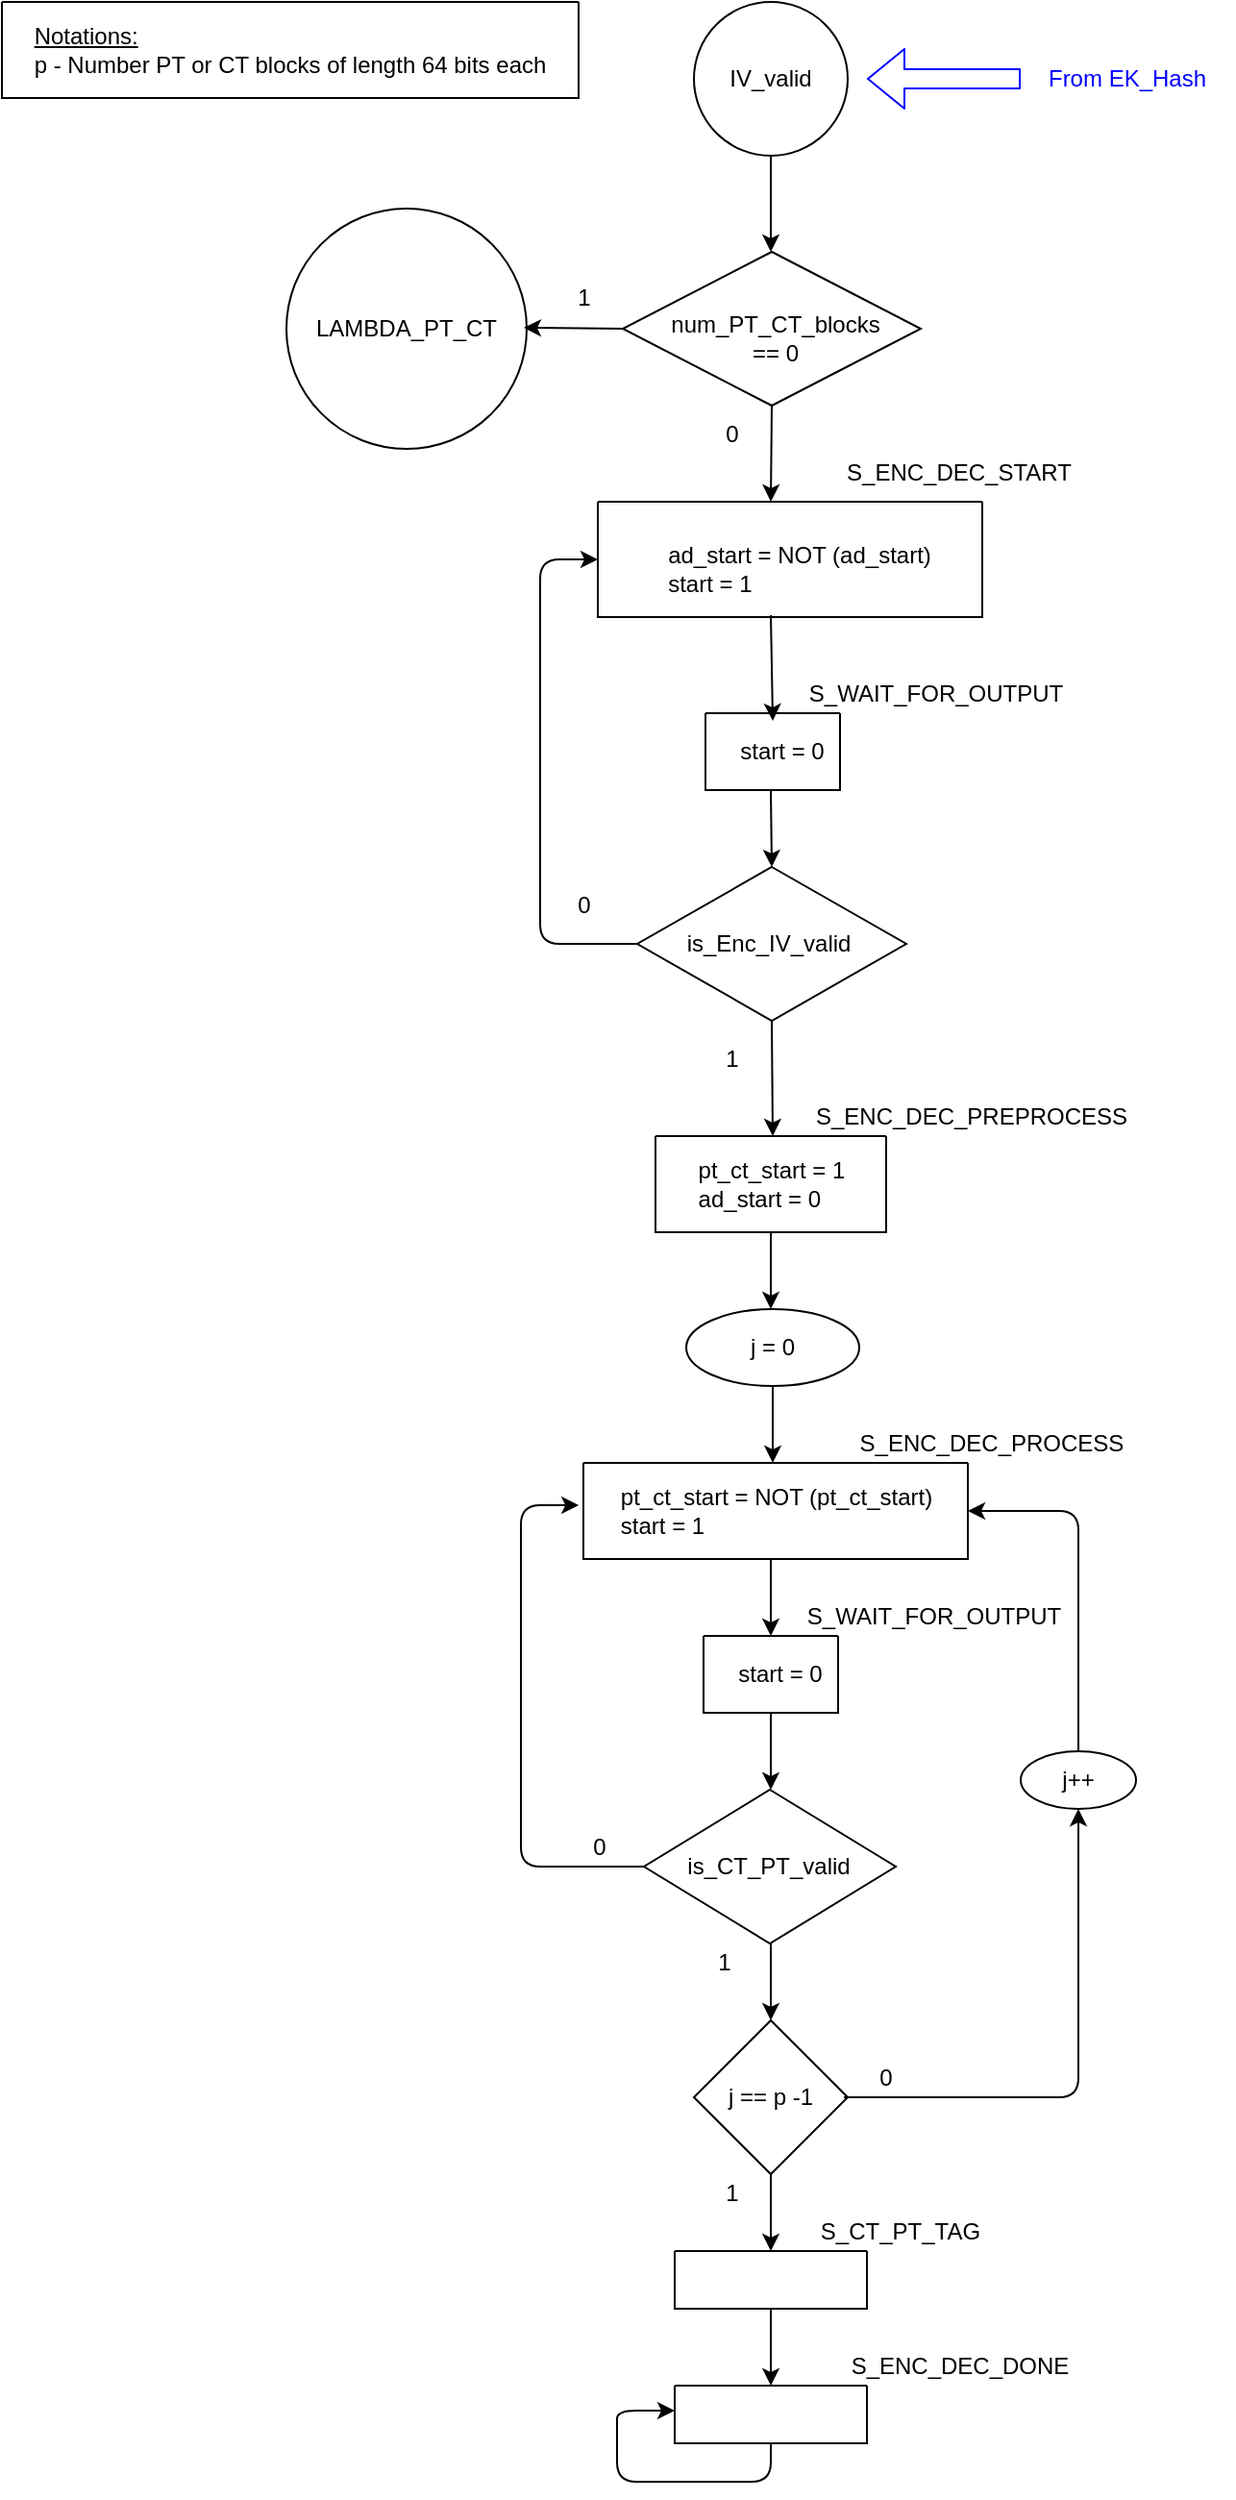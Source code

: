 <mxfile version="15.1.3" type="device"><diagram id="l8EKMiowSbw66SjFgnyL" name="Page-1"><mxGraphModel dx="852" dy="494" grid="1" gridSize="10" guides="1" tooltips="1" connect="1" arrows="1" fold="1" page="1" pageScale="1" pageWidth="850" pageHeight="1100" math="0" shadow="0"><root><mxCell id="0"/><mxCell id="1" parent="0"/><mxCell id="l_w2_WHH78OWvQQ4JVV6-2" value="" style="swimlane;startSize=0;strokeColor=#000000;fillColor=none;" vertex="1" parent="1"><mxGeometry x="40" y="50" width="300" height="50" as="geometry"/></mxCell><mxCell id="l_w2_WHH78OWvQQ4JVV6-1" value="&lt;div style=&quot;text-align: justify&quot;&gt;&lt;u&gt;Notations:&lt;/u&gt;&lt;/div&gt;&lt;div style=&quot;text-align: justify&quot;&gt;&lt;span&gt;p - Number PT or CT blocks of length 64 bits each&lt;/span&gt;&lt;br&gt;&lt;/div&gt;" style="text;html=1;fillColor=none;align=center;verticalAlign=middle;whiteSpace=wrap;rounded=0;" vertex="1" parent="l_w2_WHH78OWvQQ4JVV6-2"><mxGeometry x="10" width="280" height="50" as="geometry"/></mxCell><mxCell id="l_w2_WHH78OWvQQ4JVV6-3" value="" style="ellipse;whiteSpace=wrap;html=1;aspect=fixed;fontColor=#000000;strokeColor=#000000;fillColor=none;" vertex="1" parent="1"><mxGeometry x="400" y="50" width="80" height="80" as="geometry"/></mxCell><mxCell id="l_w2_WHH78OWvQQ4JVV6-4" value="IV_valid" style="text;html=1;strokeColor=none;fillColor=none;align=center;verticalAlign=middle;whiteSpace=wrap;rounded=0;fontColor=#000000;" vertex="1" parent="1"><mxGeometry x="420" y="80" width="40" height="20" as="geometry"/></mxCell><mxCell id="l_w2_WHH78OWvQQ4JVV6-5" value="" style="endArrow=classic;html=1;exitX=0.5;exitY=1;exitDx=0;exitDy=0;" edge="1" parent="1" source="l_w2_WHH78OWvQQ4JVV6-3"><mxGeometry width="50" height="50" relative="1" as="geometry"><mxPoint x="400" y="190" as="sourcePoint"/><mxPoint x="440" y="180" as="targetPoint"/></mxGeometry></mxCell><mxCell id="l_w2_WHH78OWvQQ4JVV6-6" value="" style="rhombus;whiteSpace=wrap;html=1;fillColor=none;" vertex="1" parent="1"><mxGeometry x="363" y="180" width="155" height="80" as="geometry"/></mxCell><mxCell id="l_w2_WHH78OWvQQ4JVV6-7" value="num_PT_CT_blocks == 0" style="text;html=1;strokeColor=none;fillColor=none;align=center;verticalAlign=middle;whiteSpace=wrap;rounded=0;" vertex="1" parent="1"><mxGeometry x="405" y="215" width="75" height="20" as="geometry"/></mxCell><mxCell id="l_w2_WHH78OWvQQ4JVV6-8" value="" style="endArrow=classic;html=1;entryX=1;entryY=0.5;entryDx=0;entryDy=0;" edge="1" parent="1"><mxGeometry width="50" height="50" relative="1" as="geometry"><mxPoint x="364" y="220" as="sourcePoint"/><mxPoint x="311.5" y="219.5" as="targetPoint"/></mxGeometry></mxCell><mxCell id="l_w2_WHH78OWvQQ4JVV6-9" value="1" style="text;html=1;strokeColor=none;fillColor=none;align=center;verticalAlign=middle;whiteSpace=wrap;rounded=0;" vertex="1" parent="1"><mxGeometry x="323" y="194" width="40" height="20" as="geometry"/></mxCell><mxCell id="l_w2_WHH78OWvQQ4JVV6-10" value="LAMBDA_PT_CT" style="text;html=1;strokeColor=none;fillColor=none;align=center;verticalAlign=middle;whiteSpace=wrap;rounded=0;" vertex="1" parent="1"><mxGeometry x="199" y="210" width="103" height="20" as="geometry"/></mxCell><mxCell id="l_w2_WHH78OWvQQ4JVV6-11" value="" style="ellipse;whiteSpace=wrap;html=1;aspect=fixed;fontColor=#000000;strokeColor=#000000;fillColor=none;" vertex="1" parent="1"><mxGeometry x="188" y="157.5" width="125" height="125" as="geometry"/></mxCell><mxCell id="l_w2_WHH78OWvQQ4JVV6-12" value="" style="endArrow=classic;html=1;exitX=0.5;exitY=1;exitDx=0;exitDy=0;" edge="1" parent="1" source="l_w2_WHH78OWvQQ4JVV6-6"><mxGeometry width="50" height="50" relative="1" as="geometry"><mxPoint x="400" y="420" as="sourcePoint"/><mxPoint x="440" y="310" as="targetPoint"/></mxGeometry></mxCell><mxCell id="l_w2_WHH78OWvQQ4JVV6-13" value="0" style="text;html=1;strokeColor=none;fillColor=none;align=center;verticalAlign=middle;whiteSpace=wrap;rounded=0;" vertex="1" parent="1"><mxGeometry x="400" y="265" width="40" height="20" as="geometry"/></mxCell><mxCell id="l_w2_WHH78OWvQQ4JVV6-14" value="" style="swimlane;startSize=0;" vertex="1" parent="1"><mxGeometry x="350" y="310" width="200" height="60" as="geometry"/></mxCell><mxCell id="l_w2_WHH78OWvQQ4JVV6-15" value="S_ENC_DEC_START" style="text;html=1;strokeColor=none;fillColor=none;align=center;verticalAlign=middle;whiteSpace=wrap;rounded=0;" vertex="1" parent="1"><mxGeometry x="518" y="285" width="40" height="20" as="geometry"/></mxCell><mxCell id="l_w2_WHH78OWvQQ4JVV6-17" value="&lt;div style=&quot;text-align: justify&quot;&gt;&lt;span&gt;ad_start = NOT (ad_start)&lt;/span&gt;&lt;/div&gt;&lt;div style=&quot;text-align: justify&quot;&gt;&lt;span&gt;start = 1&lt;/span&gt;&lt;/div&gt;" style="text;html=1;strokeColor=none;fillColor=none;align=center;verticalAlign=middle;whiteSpace=wrap;rounded=0;" vertex="1" parent="1"><mxGeometry x="380" y="330" width="150" height="30" as="geometry"/></mxCell><mxCell id="l_w2_WHH78OWvQQ4JVV6-18" value="" style="swimlane;startSize=0;fillColor=none;" vertex="1" parent="1"><mxGeometry x="406" y="420" width="70" height="40" as="geometry"/></mxCell><mxCell id="l_w2_WHH78OWvQQ4JVV6-19" value="start = 0" style="text;html=1;strokeColor=none;fillColor=none;align=center;verticalAlign=middle;whiteSpace=wrap;rounded=0;" vertex="1" parent="l_w2_WHH78OWvQQ4JVV6-18"><mxGeometry x="10" y="10" width="60" height="20" as="geometry"/></mxCell><mxCell id="l_w2_WHH78OWvQQ4JVV6-20" value="S_WAIT_FOR_OUTPUT" style="text;html=1;strokeColor=none;fillColor=none;align=center;verticalAlign=middle;whiteSpace=wrap;rounded=0;" vertex="1" parent="1"><mxGeometry x="506" y="400" width="40" height="20" as="geometry"/></mxCell><mxCell id="l_w2_WHH78OWvQQ4JVV6-21" value="" style="endArrow=classic;html=1;exitX=0.45;exitY=0.983;exitDx=0;exitDy=0;exitPerimeter=0;entryX=0.417;entryY=-0.3;entryDx=0;entryDy=0;entryPerimeter=0;" edge="1" parent="1" source="l_w2_WHH78OWvQQ4JVV6-14" target="l_w2_WHH78OWvQQ4JVV6-19"><mxGeometry width="50" height="50" relative="1" as="geometry"><mxPoint x="410" y="490" as="sourcePoint"/><mxPoint x="438" y="420" as="targetPoint"/></mxGeometry></mxCell><mxCell id="l_w2_WHH78OWvQQ4JVV6-23" value="" style="rhombus;whiteSpace=wrap;html=1;fillColor=none;" vertex="1" parent="1"><mxGeometry x="370.5" y="500" width="140" height="80" as="geometry"/></mxCell><mxCell id="l_w2_WHH78OWvQQ4JVV6-24" value="is_Enc_IV_valid" style="text;html=1;strokeColor=none;fillColor=none;align=center;verticalAlign=middle;whiteSpace=wrap;rounded=0;" vertex="1" parent="1"><mxGeometry x="419" y="530" width="40" height="20" as="geometry"/></mxCell><mxCell id="l_w2_WHH78OWvQQ4JVV6-25" value="" style="endArrow=classic;html=1;entryX=0.5;entryY=0;entryDx=0;entryDy=0;" edge="1" parent="1" target="l_w2_WHH78OWvQQ4JVV6-23"><mxGeometry width="50" height="50" relative="1" as="geometry"><mxPoint x="440" y="460" as="sourcePoint"/><mxPoint x="460" y="440" as="targetPoint"/></mxGeometry></mxCell><mxCell id="l_w2_WHH78OWvQQ4JVV6-26" value="" style="endArrow=classic;html=1;exitX=0;exitY=0.5;exitDx=0;exitDy=0;entryX=0;entryY=0.5;entryDx=0;entryDy=0;" edge="1" parent="1" source="l_w2_WHH78OWvQQ4JVV6-23" target="l_w2_WHH78OWvQQ4JVV6-14"><mxGeometry width="50" height="50" relative="1" as="geometry"><mxPoint x="410" y="490" as="sourcePoint"/><mxPoint x="290" y="540" as="targetPoint"/><Array as="points"><mxPoint x="320" y="540"/><mxPoint x="320" y="340"/></Array></mxGeometry></mxCell><mxCell id="l_w2_WHH78OWvQQ4JVV6-28" value="0" style="text;html=1;strokeColor=none;fillColor=none;align=center;verticalAlign=middle;whiteSpace=wrap;rounded=0;" vertex="1" parent="1"><mxGeometry x="323" y="510" width="40" height="20" as="geometry"/></mxCell><mxCell id="l_w2_WHH78OWvQQ4JVV6-29" value="" style="endArrow=classic;html=1;exitX=0.5;exitY=1;exitDx=0;exitDy=0;" edge="1" parent="1" source="l_w2_WHH78OWvQQ4JVV6-23"><mxGeometry width="50" height="50" relative="1" as="geometry"><mxPoint x="410" y="690" as="sourcePoint"/><mxPoint x="441" y="640" as="targetPoint"/></mxGeometry></mxCell><mxCell id="l_w2_WHH78OWvQQ4JVV6-30" value="1" style="text;html=1;strokeColor=none;fillColor=none;align=center;verticalAlign=middle;whiteSpace=wrap;rounded=0;" vertex="1" parent="1"><mxGeometry x="400" y="590" width="40" height="20" as="geometry"/></mxCell><mxCell id="l_w2_WHH78OWvQQ4JVV6-31" value="" style="swimlane;startSize=0;fillColor=none;" vertex="1" parent="1"><mxGeometry x="380" y="640" width="120" height="50" as="geometry"/></mxCell><mxCell id="l_w2_WHH78OWvQQ4JVV6-33" value="&lt;div style=&quot;text-align: justify&quot;&gt;&lt;span&gt;pt_ct_start = 1&lt;/span&gt;&lt;/div&gt;&lt;div style=&quot;text-align: justify&quot;&gt;&lt;span&gt;ad_start = 0&lt;/span&gt;&lt;/div&gt;" style="text;html=1;strokeColor=none;fillColor=none;align=center;verticalAlign=middle;whiteSpace=wrap;rounded=0;" vertex="1" parent="l_w2_WHH78OWvQQ4JVV6-31"><mxGeometry x="14.5" y="10" width="91" height="30" as="geometry"/></mxCell><mxCell id="l_w2_WHH78OWvQQ4JVV6-32" value="S_ENC_DEC_PREPROCESS" style="text;html=1;strokeColor=none;fillColor=none;align=center;verticalAlign=middle;whiteSpace=wrap;rounded=0;" vertex="1" parent="1"><mxGeometry x="470" y="620" width="149" height="20" as="geometry"/></mxCell><mxCell id="l_w2_WHH78OWvQQ4JVV6-34" value="" style="endArrow=classic;html=1;exitX=0.5;exitY=1;exitDx=0;exitDy=0;" edge="1" parent="1" source="l_w2_WHH78OWvQQ4JVV6-31"><mxGeometry width="50" height="50" relative="1" as="geometry"><mxPoint x="410" y="770" as="sourcePoint"/><mxPoint x="440" y="730" as="targetPoint"/></mxGeometry></mxCell><mxCell id="l_w2_WHH78OWvQQ4JVV6-35" value="" style="ellipse;whiteSpace=wrap;html=1;strokeColor=#000000;fillColor=none;" vertex="1" parent="1"><mxGeometry x="396" y="730" width="90" height="40" as="geometry"/></mxCell><mxCell id="l_w2_WHH78OWvQQ4JVV6-36" value="j = 0" style="text;html=1;strokeColor=none;fillColor=none;align=center;verticalAlign=middle;whiteSpace=wrap;rounded=0;" vertex="1" parent="1"><mxGeometry x="421" y="740" width="40" height="20" as="geometry"/></mxCell><mxCell id="l_w2_WHH78OWvQQ4JVV6-37" value="" style="endArrow=classic;html=1;exitX=0.5;exitY=1;exitDx=0;exitDy=0;" edge="1" parent="1" source="l_w2_WHH78OWvQQ4JVV6-35"><mxGeometry width="50" height="50" relative="1" as="geometry"><mxPoint x="410" y="870" as="sourcePoint"/><mxPoint x="441" y="810" as="targetPoint"/></mxGeometry></mxCell><mxCell id="l_w2_WHH78OWvQQ4JVV6-38" value="" style="swimlane;startSize=0;fillColor=none;" vertex="1" parent="1"><mxGeometry x="342.5" y="810" width="200" height="50" as="geometry"/></mxCell><mxCell id="l_w2_WHH78OWvQQ4JVV6-40" value="&lt;div style=&quot;text-align: justify&quot;&gt;&lt;span&gt;pt_ct_start = NOT (pt_ct_start)&lt;/span&gt;&lt;/div&gt;&lt;div style=&quot;text-align: justify&quot;&gt;&lt;span&gt;start = 1&lt;/span&gt;&lt;/div&gt;" style="text;html=1;strokeColor=none;fillColor=none;align=center;verticalAlign=middle;whiteSpace=wrap;rounded=0;" vertex="1" parent="l_w2_WHH78OWvQQ4JVV6-38"><mxGeometry x="5" width="190" height="50" as="geometry"/></mxCell><mxCell id="l_w2_WHH78OWvQQ4JVV6-39" value="S_ENC_DEC_PROCESS" style="text;html=1;strokeColor=none;fillColor=none;align=center;verticalAlign=middle;whiteSpace=wrap;rounded=0;" vertex="1" parent="1"><mxGeometry x="470" y="790" width="170" height="20" as="geometry"/></mxCell><mxCell id="l_w2_WHH78OWvQQ4JVV6-41" value="" style="endArrow=classic;html=1;" edge="1" parent="1"><mxGeometry width="50" height="50" relative="1" as="geometry"><mxPoint x="440" y="860" as="sourcePoint"/><mxPoint x="440" y="900" as="targetPoint"/></mxGeometry></mxCell><mxCell id="l_w2_WHH78OWvQQ4JVV6-42" value="" style="swimlane;startSize=0;fillColor=none;" vertex="1" parent="1"><mxGeometry x="405" y="900" width="70" height="40" as="geometry"/></mxCell><mxCell id="l_w2_WHH78OWvQQ4JVV6-43" value="start = 0" style="text;html=1;strokeColor=none;fillColor=none;align=center;verticalAlign=middle;whiteSpace=wrap;rounded=0;" vertex="1" parent="l_w2_WHH78OWvQQ4JVV6-42"><mxGeometry x="10" y="10" width="60" height="20" as="geometry"/></mxCell><mxCell id="l_w2_WHH78OWvQQ4JVV6-44" value="S_WAIT_FOR_OUTPUT" style="text;html=1;strokeColor=none;fillColor=none;align=center;verticalAlign=middle;whiteSpace=wrap;rounded=0;" vertex="1" parent="1"><mxGeometry x="505" y="880" width="40" height="20" as="geometry"/></mxCell><mxCell id="l_w2_WHH78OWvQQ4JVV6-45" value="" style="endArrow=classic;html=1;exitX=0.5;exitY=1;exitDx=0;exitDy=0;" edge="1" parent="1" source="l_w2_WHH78OWvQQ4JVV6-42"><mxGeometry width="50" height="50" relative="1" as="geometry"><mxPoint x="410" y="910" as="sourcePoint"/><mxPoint x="440" y="980" as="targetPoint"/></mxGeometry></mxCell><mxCell id="l_w2_WHH78OWvQQ4JVV6-46" value="" style="rhombus;whiteSpace=wrap;html=1;fillColor=none;" vertex="1" parent="1"><mxGeometry x="374" y="980" width="131" height="80" as="geometry"/></mxCell><mxCell id="l_w2_WHH78OWvQQ4JVV6-47" value="is_CT_PT_valid" style="text;html=1;strokeColor=none;fillColor=none;align=center;verticalAlign=middle;whiteSpace=wrap;rounded=0;" vertex="1" parent="1"><mxGeometry x="399" y="1010" width="80" height="20" as="geometry"/></mxCell><mxCell id="l_w2_WHH78OWvQQ4JVV6-48" value="" style="endArrow=classic;html=1;exitX=0;exitY=0.5;exitDx=0;exitDy=0;entryX=-0.039;entryY=0.44;entryDx=0;entryDy=0;entryPerimeter=0;" edge="1" parent="1" source="l_w2_WHH78OWvQQ4JVV6-46" target="l_w2_WHH78OWvQQ4JVV6-40"><mxGeometry width="50" height="50" relative="1" as="geometry"><mxPoint x="410" y="1010" as="sourcePoint"/><mxPoint x="270" y="970" as="targetPoint"/><Array as="points"><mxPoint x="310" y="1020"/><mxPoint x="310" y="832"/></Array></mxGeometry></mxCell><mxCell id="l_w2_WHH78OWvQQ4JVV6-49" value="0" style="text;html=1;strokeColor=none;fillColor=none;align=center;verticalAlign=middle;whiteSpace=wrap;rounded=0;" vertex="1" parent="1"><mxGeometry x="330.5" y="1000" width="40" height="20" as="geometry"/></mxCell><mxCell id="l_w2_WHH78OWvQQ4JVV6-50" value="" style="endArrow=classic;html=1;" edge="1" parent="1"><mxGeometry width="50" height="50" relative="1" as="geometry"><mxPoint x="440" y="1060" as="sourcePoint"/><mxPoint x="440" y="1100" as="targetPoint"/></mxGeometry></mxCell><mxCell id="l_w2_WHH78OWvQQ4JVV6-51" value="1" style="text;html=1;strokeColor=none;fillColor=none;align=center;verticalAlign=middle;whiteSpace=wrap;rounded=0;" vertex="1" parent="1"><mxGeometry x="396" y="1060" width="40" height="20" as="geometry"/></mxCell><mxCell id="l_w2_WHH78OWvQQ4JVV6-52" value="" style="rhombus;whiteSpace=wrap;html=1;fillColor=none;" vertex="1" parent="1"><mxGeometry x="400" y="1100" width="80" height="80" as="geometry"/></mxCell><mxCell id="l_w2_WHH78OWvQQ4JVV6-54" value="j == p -1" style="text;html=1;strokeColor=none;fillColor=none;align=center;verticalAlign=middle;whiteSpace=wrap;rounded=0;" vertex="1" parent="1"><mxGeometry x="410" y="1130" width="60" height="20" as="geometry"/></mxCell><mxCell id="l_w2_WHH78OWvQQ4JVV6-55" value="" style="endArrow=classic;html=1;" edge="1" parent="1"><mxGeometry width="50" height="50" relative="1" as="geometry"><mxPoint x="478" y="1140" as="sourcePoint"/><mxPoint x="600" y="990" as="targetPoint"/><Array as="points"><mxPoint x="600" y="1140"/><mxPoint x="600" y="1020"/></Array></mxGeometry></mxCell><mxCell id="l_w2_WHH78OWvQQ4JVV6-57" value="0" style="text;html=1;strokeColor=none;fillColor=none;align=center;verticalAlign=middle;whiteSpace=wrap;rounded=0;" vertex="1" parent="1"><mxGeometry x="480" y="1120" width="40" height="20" as="geometry"/></mxCell><mxCell id="l_w2_WHH78OWvQQ4JVV6-58" value="" style="endArrow=classic;html=1;exitX=0.5;exitY=1;exitDx=0;exitDy=0;" edge="1" parent="1" source="l_w2_WHH78OWvQQ4JVV6-52"><mxGeometry width="50" height="50" relative="1" as="geometry"><mxPoint x="410" y="1200" as="sourcePoint"/><mxPoint x="440" y="1220" as="targetPoint"/></mxGeometry></mxCell><mxCell id="l_w2_WHH78OWvQQ4JVV6-59" value="" style="swimlane;startSize=0;fillColor=none;" vertex="1" parent="1"><mxGeometry x="390" y="1220" width="100" height="30" as="geometry"/></mxCell><mxCell id="l_w2_WHH78OWvQQ4JVV6-60" value="S_CT_PT_TAG" style="text;html=1;strokeColor=none;fillColor=none;align=center;verticalAlign=middle;whiteSpace=wrap;rounded=0;" vertex="1" parent="1"><mxGeometry x="457" y="1200" width="101" height="20" as="geometry"/></mxCell><mxCell id="l_w2_WHH78OWvQQ4JVV6-61" value="" style="shape=flexArrow;endArrow=classic;html=1;strokeColor=#0000FF;exitX=0;exitY=0.5;exitDx=0;exitDy=0;" edge="1" parent="1" source="l_w2_WHH78OWvQQ4JVV6-62"><mxGeometry width="50" height="50" relative="1" as="geometry"><mxPoint x="570" y="140" as="sourcePoint"/><mxPoint x="490" y="90" as="targetPoint"/></mxGeometry></mxCell><mxCell id="l_w2_WHH78OWvQQ4JVV6-62" value="From EK_Hash" style="text;html=1;strokeColor=none;fillColor=none;align=center;verticalAlign=middle;whiteSpace=wrap;rounded=0;fontColor=#0000FF;" vertex="1" parent="1"><mxGeometry x="570" y="80" width="111" height="20" as="geometry"/></mxCell><mxCell id="l_w2_WHH78OWvQQ4JVV6-64" value="" style="endArrow=classic;html=1;exitX=0.5;exitY=1;exitDx=0;exitDy=0;" edge="1" parent="1" source="l_w2_WHH78OWvQQ4JVV6-59"><mxGeometry width="50" height="50" relative="1" as="geometry"><mxPoint x="410" y="1300" as="sourcePoint"/><mxPoint x="440" y="1290" as="targetPoint"/></mxGeometry></mxCell><mxCell id="l_w2_WHH78OWvQQ4JVV6-65" value="S_ENC_DEC_DONE" style="text;html=1;strokeColor=none;fillColor=none;align=center;verticalAlign=middle;whiteSpace=wrap;rounded=0;fontColor=#000000;" vertex="1" parent="1"><mxGeometry x="469.5" y="1270" width="137" height="20" as="geometry"/></mxCell><mxCell id="l_w2_WHH78OWvQQ4JVV6-66" value="" style="swimlane;startSize=0;fontColor=#000000;fillColor=none;" vertex="1" parent="1"><mxGeometry x="390" y="1290" width="100" height="30" as="geometry"/></mxCell><mxCell id="l_w2_WHH78OWvQQ4JVV6-67" value="" style="endArrow=classic;html=1;fontColor=#000000;strokeColor=#000000;exitX=0.5;exitY=1;exitDx=0;exitDy=0;" edge="1" parent="1" source="l_w2_WHH78OWvQQ4JVV6-66"><mxGeometry width="50" height="50" relative="1" as="geometry"><mxPoint x="410" y="1300" as="sourcePoint"/><mxPoint x="390" y="1303" as="targetPoint"/><Array as="points"><mxPoint x="440" y="1340"/><mxPoint x="360" y="1340"/><mxPoint x="360" y="1320"/><mxPoint x="360" y="1303"/></Array></mxGeometry></mxCell><mxCell id="l_w2_WHH78OWvQQ4JVV6-70" value="" style="ellipse;whiteSpace=wrap;html=1;fontColor=#000000;strokeColor=#000000;fillColor=none;" vertex="1" parent="1"><mxGeometry x="570" y="960" width="60" height="30" as="geometry"/></mxCell><mxCell id="l_w2_WHH78OWvQQ4JVV6-71" value="j++" style="text;html=1;strokeColor=none;fillColor=none;align=center;verticalAlign=middle;whiteSpace=wrap;rounded=0;fontColor=#000000;" vertex="1" parent="1"><mxGeometry x="580" y="965" width="40" height="20" as="geometry"/></mxCell><mxCell id="l_w2_WHH78OWvQQ4JVV6-72" value="" style="endArrow=classic;html=1;fontColor=#000000;strokeColor=#000000;entryX=1;entryY=0.5;entryDx=0;entryDy=0;exitX=0.5;exitY=0;exitDx=0;exitDy=0;" edge="1" parent="1" source="l_w2_WHH78OWvQQ4JVV6-70" target="l_w2_WHH78OWvQQ4JVV6-38"><mxGeometry width="50" height="50" relative="1" as="geometry"><mxPoint x="410" y="1000" as="sourcePoint"/><mxPoint x="460" y="950" as="targetPoint"/><Array as="points"><mxPoint x="600" y="835"/></Array></mxGeometry></mxCell><mxCell id="l_w2_WHH78OWvQQ4JVV6-73" value="1" style="text;html=1;strokeColor=none;fillColor=none;align=center;verticalAlign=middle;whiteSpace=wrap;rounded=0;fontColor=#000000;" vertex="1" parent="1"><mxGeometry x="400" y="1180" width="40" height="20" as="geometry"/></mxCell></root></mxGraphModel></diagram></mxfile>